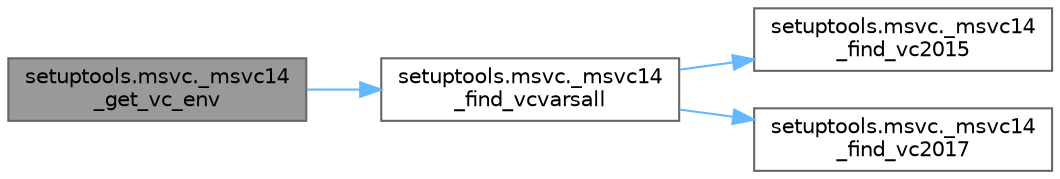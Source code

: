 digraph "setuptools.msvc._msvc14_get_vc_env"
{
 // LATEX_PDF_SIZE
  bgcolor="transparent";
  edge [fontname=Helvetica,fontsize=10,labelfontname=Helvetica,labelfontsize=10];
  node [fontname=Helvetica,fontsize=10,shape=box,height=0.2,width=0.4];
  rankdir="LR";
  Node1 [id="Node000001",label="setuptools.msvc._msvc14\l_get_vc_env",height=0.2,width=0.4,color="gray40", fillcolor="grey60", style="filled", fontcolor="black",tooltip=" "];
  Node1 -> Node2 [id="edge1_Node000001_Node000002",color="steelblue1",style="solid",tooltip=" "];
  Node2 [id="Node000002",label="setuptools.msvc._msvc14\l_find_vcvarsall",height=0.2,width=0.4,color="grey40", fillcolor="white", style="filled",URL="$namespacesetuptools_1_1msvc.html#ae345b0ed1543107858f0c1961ed1cd17",tooltip=" "];
  Node2 -> Node3 [id="edge2_Node000002_Node000003",color="steelblue1",style="solid",tooltip=" "];
  Node3 [id="Node000003",label="setuptools.msvc._msvc14\l_find_vc2015",height=0.2,width=0.4,color="grey40", fillcolor="white", style="filled",URL="$namespacesetuptools_1_1msvc.html#a7a74b6c5235229e62e2588e8fff710b2",tooltip=" "];
  Node2 -> Node4 [id="edge3_Node000002_Node000004",color="steelblue1",style="solid",tooltip=" "];
  Node4 [id="Node000004",label="setuptools.msvc._msvc14\l_find_vc2017",height=0.2,width=0.4,color="grey40", fillcolor="white", style="filled",URL="$namespacesetuptools_1_1msvc.html#ac95c6cc2b6cd402a43063f3284e2873c",tooltip=" "];
}
